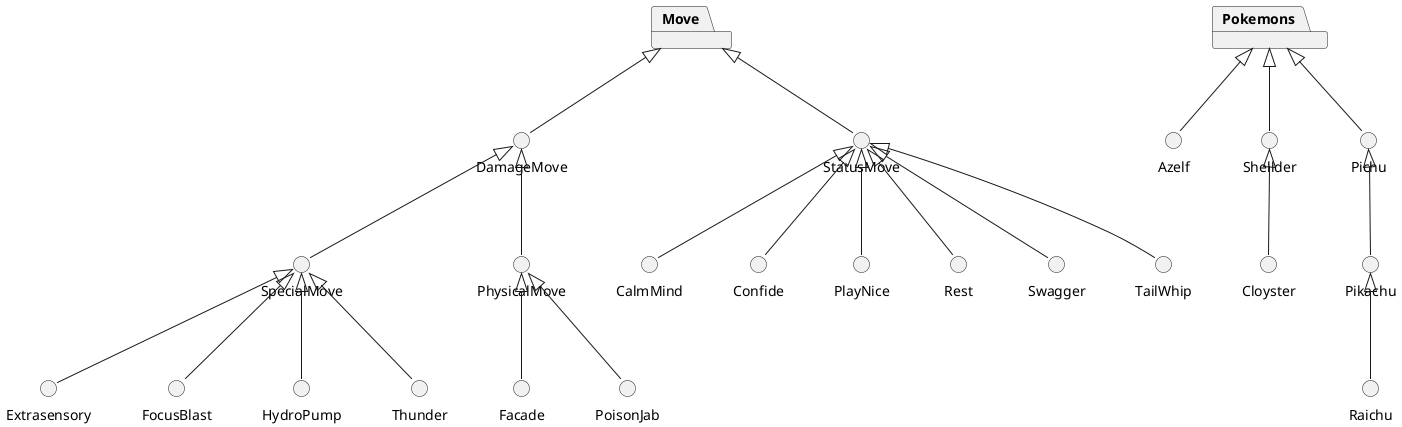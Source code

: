 @startuml
package Move
Move <|-- DamageMove
Move <|-- StatusMove
StatusMove<|-- CalmMind
StatusMove<|-- Confide
StatusMove<|-- PlayNice
StatusMove<|-- Rest
StatusMove<|-- Swagger
StatusMove<|-- TailWhip
DamageMove<|-- SpecialMove
DamageMove<|-- PhysicalMove
PhysicalMove<|-- Facade
PhysicalMove<|-- PoisonJab
SpecialMove<|-- Extrasensory
SpecialMove<|-- FocusBlast
SpecialMove<|-- HydroPump
SpecialMove<|-- Thunder
package Pokemons
Pokemons<|-- Azelf
Pokemons<|-- Shellder
Pokemons<|-- Pichu
Shellder<|-- Cloyster
Pichu<|-- Pikachu
Pikachu<|-- Raichu
@enduml